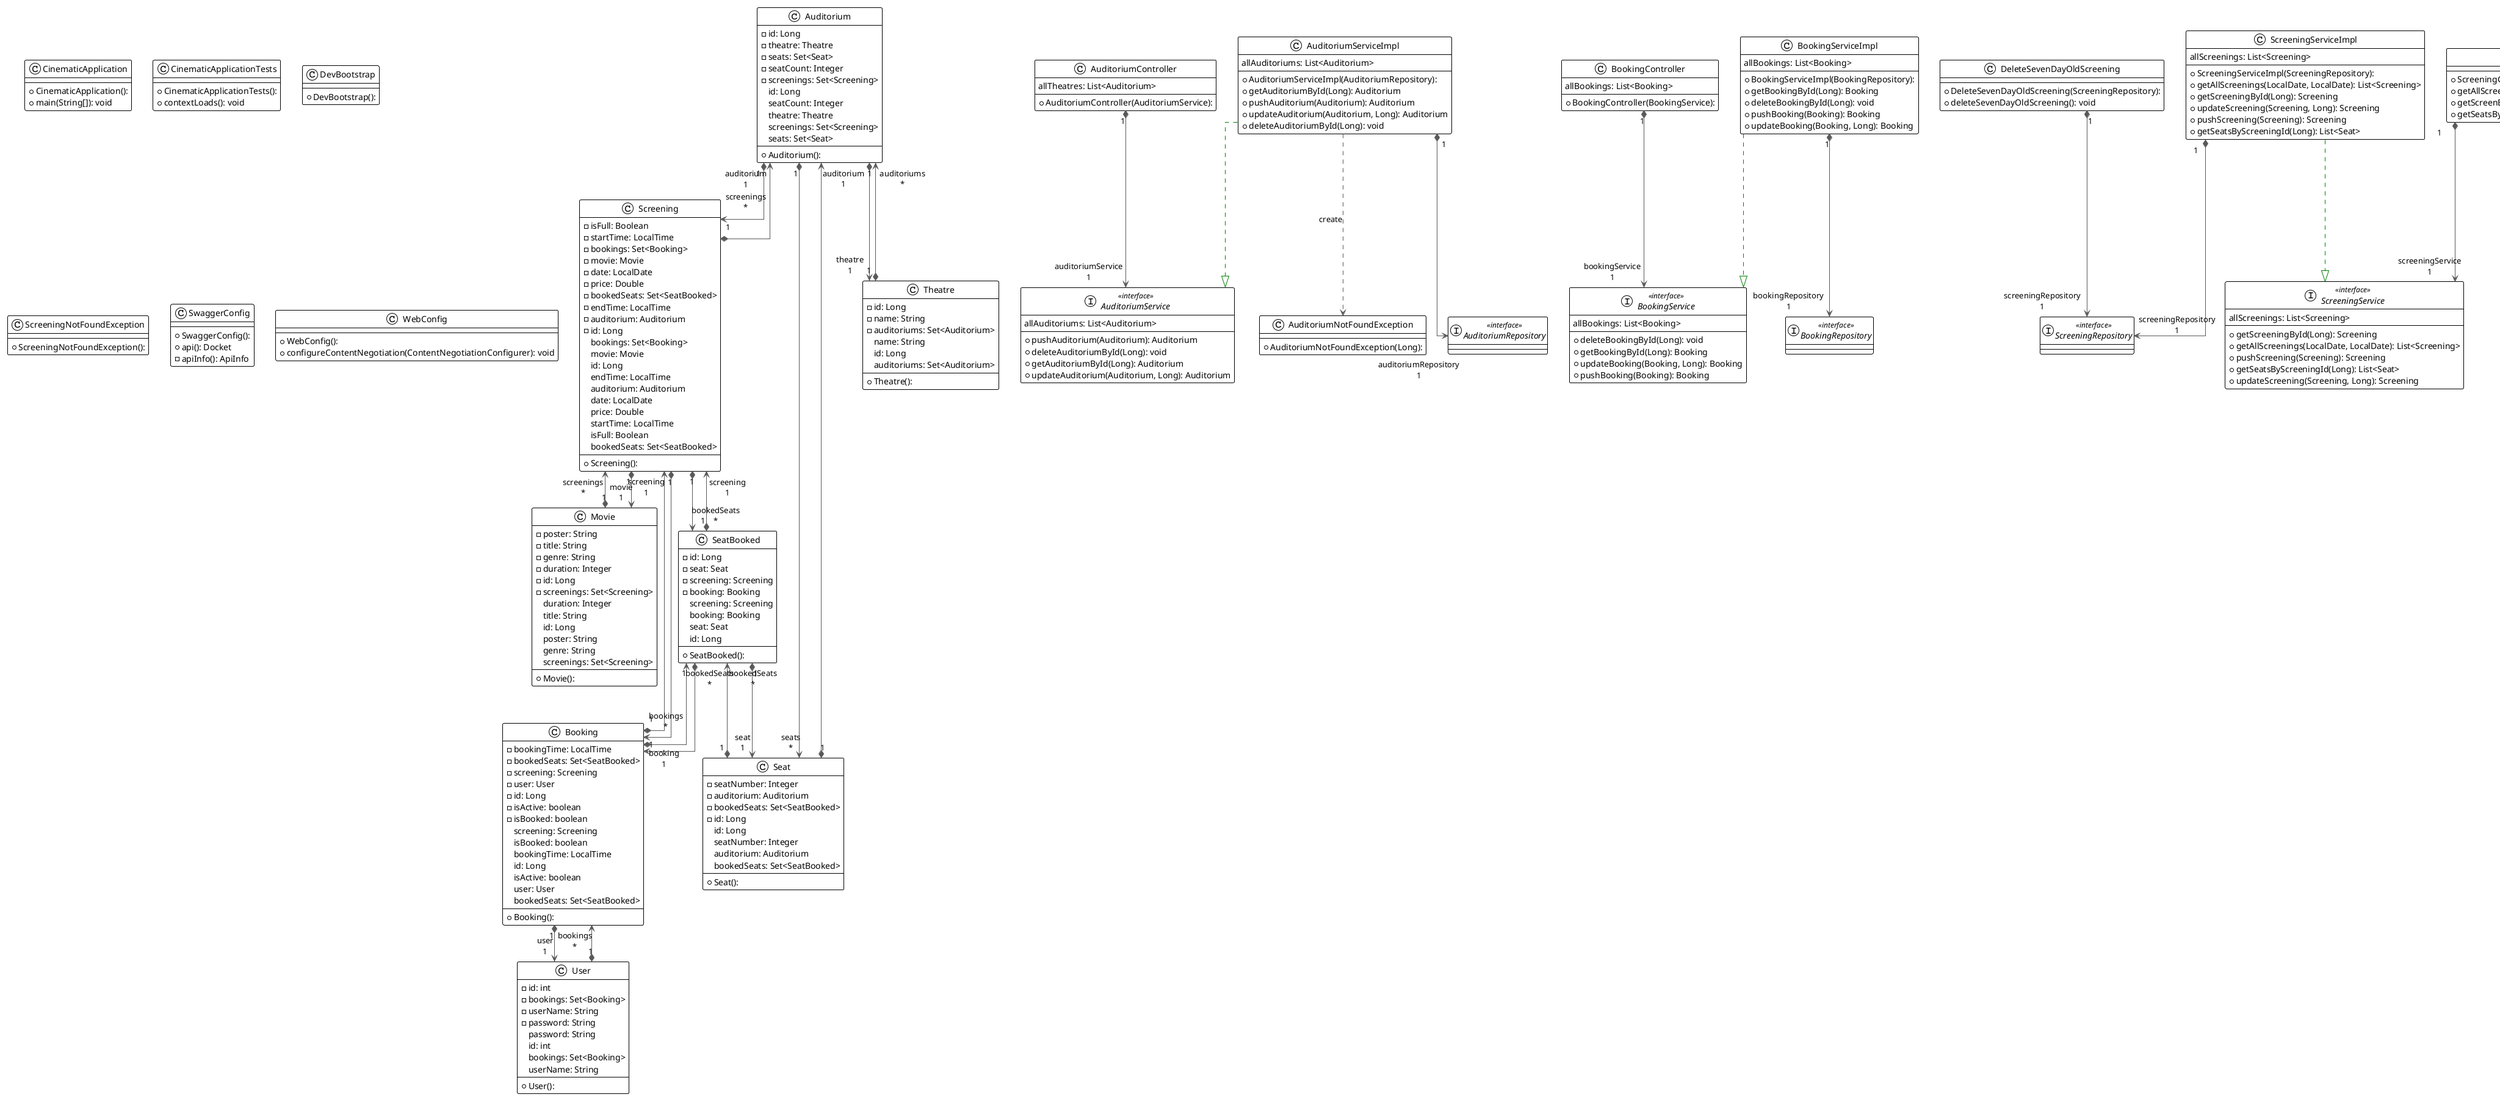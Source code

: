 @startuml

!theme plain
top to bottom direction
skinparam linetype ortho

class Auditorium {
  + Auditorium(): 
  - id: Long
  - theatre: Theatre
  - seats: Set<Seat>
  - seatCount: Integer
  - screenings: Set<Screening>
   id: Long
   seatCount: Integer
   theatre: Theatre
   screenings: Set<Screening>
   seats: Set<Seat>
}
class AuditoriumController {
  + AuditoriumController(AuditoriumService): 
   allTheatres: List<Auditorium>
}
class AuditoriumNotFoundException {
  + AuditoriumNotFoundException(Long): 
}
interface AuditoriumRepository << interface >>
interface AuditoriumService << interface >> {
  + pushAuditorium(Auditorium): Auditorium
  + deleteAuditoriumById(Long): void
  + getAuditoriumById(Long): Auditorium
  + updateAuditorium(Auditorium, Long): Auditorium
   allAuditoriums: List<Auditorium>
}
class AuditoriumServiceImpl {
  + AuditoriumServiceImpl(AuditoriumRepository): 
  + getAuditoriumById(Long): Auditorium
  + pushAuditorium(Auditorium): Auditorium
  + updateAuditorium(Auditorium, Long): Auditorium
  + deleteAuditoriumById(Long): void
   allAuditoriums: List<Auditorium>
}
class Booking {
  + Booking(): 
  - bookingTime: LocalTime
  - bookedSeats: Set<SeatBooked>
  - screening: Screening
  - user: User
  - id: Long
  - isActive: boolean
  - isBooked: boolean
   screening: Screening
   isBooked: boolean
   bookingTime: LocalTime
   id: Long
   isActive: boolean
   user: User
   bookedSeats: Set<SeatBooked>
}
class BookingController {
  + BookingController(BookingService): 
   allBookings: List<Booking>
}
interface BookingRepository << interface >>
interface BookingService << interface >> {
  + deleteBookingById(Long): void
  + getBookingById(Long): Booking
  + updateBooking(Booking, Long): Booking
  + pushBooking(Booking): Booking
   allBookings: List<Booking>
}
class BookingServiceImpl {
  + BookingServiceImpl(BookingRepository): 
  + getBookingById(Long): Booking
  + deleteBookingById(Long): void
  + pushBooking(Booking): Booking
  + updateBooking(Booking, Long): Booking
   allBookings: List<Booking>
}
class CinematicApplication {
  + CinematicApplication(): 
  + main(String[]): void
}
class CinematicApplicationTests {
  + CinematicApplicationTests(): 
  + contextLoads(): void
}
class DeleteSevenDayOldScreening {
  + DeleteSevenDayOldScreening(ScreeningRepository): 
  + deleteSevenDayOldScreening(): void
}
class DevBootstrap {
  + DevBootstrap(): 
}
class ErrorDetail {
  + ErrorDetail(Date, String, String): 
  - details: String
  - timestamp: Date
  - message: String
  + equals(Object): boolean
  # canEqual(Object): boolean
  + hashCode(): int
  + toString(): String
   details: String
   timestamp: Date
   message: String
}
class HousefullException {
  + HousefullException(): 
}
class Movie {
  + Movie(): 
  - poster: String
  - title: String
  - genre: String
  - duration: Integer
  - id: Long
  - screenings: Set<Screening>
   duration: Integer
   title: String
   id: Long
   poster: String
   genre: String
   screenings: Set<Screening>
}
class MovieController {
  + MovieController(MovieService): 
  + getAllScreeningByMovieId(Long): ResponseEntity<?>
  + getMovieById(Long): ResponseEntity<?>
  + addMovie(Movie): Movie
  + deleteMovieById(Long): ResponseEntity<?>
  + getAllMovies(Map<String, String>): ResponseEntity<?>
}
class MovieNotFoundException {
  + MovieNotFoundException(Long): 
}
interface MovieRepository << interface >>
interface MovieService << interface >> {
  + updateMovie(Movie, Long): Movie
  + deleteMovie(Long): void
  + getMovieById(Long): Movie
  + getAllScreeningByMovieIdAndDate(Long, LocalDate): List<Screening>
  + pushMovie(Movie): Movie
  + getAllScreeningByMovieId(Long): List<Screening>
   allMovies: List<Movie>
}
class MovieServiceImpl {
  + MovieServiceImpl(MovieRepository): 
  + deleteMovie(Long): void
  + pushMovie(Movie): Movie
  + getMovieById(Long): Movie
  + getAllScreeningByMovieId(Long): List<Screening>
  + updateMovie(Movie, Long): Movie
  + getAllScreeningByMovieIdAndDate(Long, LocalDate): List<Screening>
   allMovies: List<Movie>
}
class Screening {
  + Screening(): 
  - isFull: Boolean
  - startTime: LocalTime
  - bookings: Set<Booking>
  - movie: Movie
  - date: LocalDate
  - price: Double
  - bookedSeats: Set<SeatBooked>
  - endTime: LocalTime
  - auditorium: Auditorium
  - id: Long
   bookings: Set<Booking>
   movie: Movie
   id: Long
   endTime: LocalTime
   auditorium: Auditorium
   date: LocalDate
   price: Double
   startTime: LocalTime
   isFull: Boolean
   bookedSeats: Set<SeatBooked>
}
class ScreeningController {
  + ScreeningController(ScreeningService): 
  + getAllScreenings(Map<String, String>): ResponseEntity<?>
  + getScreenById(Long): ResponseEntity<?>
  + getSeatsByScreeningId(Long): ResponseEntity<?>
}
class ScreeningExceptionHandler {
  + ScreeningExceptionHandler(): 
  + handleHouseFullException(HousefullException, WebRequest): ResponseEntity<?>
}
class ScreeningNotFoundException {
  + ScreeningNotFoundException(): 
}
interface ScreeningRepository << interface >>
interface ScreeningService << interface >> {
  + getScreeningById(Long): Screening
  + getAllScreenings(LocalDate, LocalDate): List<Screening>
  + pushScreening(Screening): Screening
  + getSeatsByScreeningId(Long): List<Seat>
  + updateScreening(Screening, Long): Screening
   allScreenings: List<Screening>
}
class ScreeningServiceImpl {
  + ScreeningServiceImpl(ScreeningRepository): 
  + getAllScreenings(LocalDate, LocalDate): List<Screening>
  + getScreeningById(Long): Screening
  + updateScreening(Screening, Long): Screening
  + pushScreening(Screening): Screening
  + getSeatsByScreeningId(Long): List<Seat>
   allScreenings: List<Screening>
}
class Seat {
  + Seat(): 
  - seatNumber: Integer
  - auditorium: Auditorium
  - bookedSeats: Set<SeatBooked>
  - id: Long
   id: Long
   seatNumber: Integer
   auditorium: Auditorium
   bookedSeats: Set<SeatBooked>
}
class SeatBooked {
  + SeatBooked(): 
  - id: Long
  - seat: Seat
  - screening: Screening
  - booking: Booking
   screening: Screening
   booking: Booking
   seat: Seat
   id: Long
}
class SeatBookedController {
  + SeatBookedController(SeatBookedService): 
   allSeatBooked: List<SeatBooked>
}
interface SeatBookedRepository << interface >>
interface SeatBookedService << interface >> {
  + getSeatBookedById(Long): SeatBooked
  + updateSeatBooked(SeatBooked, Long): SeatBooked
  + pushSeatBooked(SeatBooked): SeatBooked
  + deleteSeatBookedById(Long): void
   allSeatBooked: List<SeatBooked>
}
class SeatBookedServiceImpl {
  + SeatBookedServiceImpl(SeatBookedRepository): 
  + getSeatBookedById(Long): SeatBooked
  + updateSeatBooked(SeatBooked, Long): SeatBooked
  + deleteSeatBookedById(Long): void
  + pushSeatBooked(SeatBooked): SeatBooked
   allSeatBooked: List<SeatBooked>
}
class SeatController {
  + SeatController(SeatService): 
   allSeats: List<Seat>
}
interface SeatRepository << interface >>
interface SeatService << interface >> {
  + getSeatById(Long): Seat
  + updateSeat(Seat, Long): Seat
  + pushSeat(Seat): Seat
  + deleteSeatById(Long): void
   allSeats: List<Seat>
}
class SeatServiceImpl {
  + SeatServiceImpl(SeatRepository): 
  + pushSeat(Seat): Seat
  + updateSeat(Seat, Long): Seat
  + deleteSeatById(Long): void
  + getSeatById(Long): Seat
   allSeats: List<Seat>
}
class SwaggerConfig {
  + SwaggerConfig(): 
  + api(): Docket
  - apiInfo(): ApiInfo
}
class Theatre {
  + Theatre(): 
  - id: Long
  - name: String
  - auditoriums: Set<Auditorium>
   name: String
   id: Long
   auditoriums: Set<Auditorium>
}
class TheatreController {
  + TheatreController(TheatreService): 
  + updateTheater(Theatre, long): Theatre
  + addTheater(Theatre): Theatre
   allTheatres: List<Theatre>
}
interface TheatreRepository << interface >>
interface TheatreService << interface >> {
  + pushTheatre(Theatre): Theatre
  + getTheatreById(Long): Theatre
  + updateTheatre(Theatre, Long): Theatre
  + deleteTheatreById(Long): void
   allTheatres: List<Theatre>
}
class TheatreServiceImpl {
  + TheatreServiceImpl(TheatreRepository): 
  + updateTheatre(Theatre, Long): Theatre
  + deleteTheatreById(Long): void
  + pushTheatre(Theatre): Theatre
  + getTheatreById(Long): Theatre
   allTheatres: List<Theatre>
}
class User {
  + User(): 
  - id: int
  - bookings: Set<Booking>
  - userName: String
  - password: String
   password: String
   id: int
   bookings: Set<Booking>
   userName: String
}
class UserController {
  + UserController(UserService): 
   allUsers: List<User>
}
interface UserRepository << interface >>
interface UserService << interface >> {
  + deleteUserById(Long): void
  + pushUser(User): User
  + updateUser(User, Long): User
  + getUserById(Long): User
   allUsers: List<User>
}
class UserServiceImpl {
  + UserServiceImpl(UserRepository): 
  + deleteUserById(Long): void
  + getUserById(Long): User
  + updateUser(User, Long): User
  + pushUser(User): User
   allUsers: List<User>
}
class WebConfig {
  + WebConfig(): 
  + configureContentNegotiation(ContentNegotiationConfigurer): void
}

Auditorium                  "1" *-[#595959,plain]-> "screenings\n*" Screening                   
Auditorium                  "1" *-[#595959,plain]-> "seats\n*" Seat                        
Auditorium                  "1" *-[#595959,plain]-> "theatre\n1" Theatre                     
AuditoriumController        "1" *-[#595959,plain]-> "auditoriumService\n1" AuditoriumService           
AuditoriumServiceImpl        -[#595959,dashed]->  AuditoriumNotFoundException : "«create»"
AuditoriumServiceImpl       "1" *-[#595959,plain]-> "auditoriumRepository\n1" AuditoriumRepository        
AuditoriumServiceImpl        -[#008200,dashed]-^  AuditoriumService           
Booking                     "1" *-[#595959,plain]-> "screening\n1" Screening                   
Booking                     "1" *-[#595959,plain]-> "bookedSeats\n*" SeatBooked                  
Booking                     "1" *-[#595959,plain]-> "user\n1" User                        
BookingController           "1" *-[#595959,plain]-> "bookingService\n1" BookingService              
BookingServiceImpl          "1" *-[#595959,plain]-> "bookingRepository\n1" BookingRepository           
BookingServiceImpl           -[#008200,dashed]-^  BookingService              
DeleteSevenDayOldScreening  "1" *-[#595959,plain]-> "screeningRepository\n1" ScreeningRepository         
Movie                       "1" *-[#595959,plain]-> "screenings\n*" Screening                   
MovieController             "1" *-[#595959,plain]-> "movieService\n1" MovieService                
MovieServiceImpl             -[#595959,dashed]->  MovieNotFoundException      : "«create»"
MovieServiceImpl            "1" *-[#595959,plain]-> "movieRepository\n1" MovieRepository             
MovieServiceImpl             -[#008200,dashed]-^  MovieService                
Screening                   "1" *-[#595959,plain]-> "auditorium\n1" Auditorium                  
Screening                   "1" *-[#595959,plain]-> "bookings\n*" Booking                     
Screening                   "1" *-[#595959,plain]-> "movie\n1" Movie                       
Screening                   "1" *-[#595959,plain]-> "bookedSeats\n*" SeatBooked                  
ScreeningController          -[#595959,dashed]->  HousefullException          : "«create»"
ScreeningController         "1" *-[#595959,plain]-> "screeningService\n1" ScreeningService            
ScreeningExceptionHandler    -[#595959,dashed]->  ErrorDetail                 : "«create»"
ScreeningServiceImpl        "1" *-[#595959,plain]-> "screeningRepository\n1" ScreeningRepository         
ScreeningServiceImpl         -[#008200,dashed]-^  ScreeningService            
Seat                        "1" *-[#595959,plain]-> "auditorium\n1" Auditorium                  
Seat                        "1" *-[#595959,plain]-> "bookedSeats\n*" SeatBooked                  
SeatBooked                  "1" *-[#595959,plain]-> "booking\n1" Booking                     
SeatBooked                  "1" *-[#595959,plain]-> "screening\n1" Screening                   
SeatBooked                  "1" *-[#595959,plain]-> "seat\n1" Seat                        
SeatBookedController        "1" *-[#595959,plain]-> "seatBookedService\n1" SeatBookedService           
SeatBookedServiceImpl       "1" *-[#595959,plain]-> "seatBookedRepository\n1" SeatBookedRepository        
SeatBookedServiceImpl        -[#008200,dashed]-^  SeatBookedService           
SeatController              "1" *-[#595959,plain]-> "seatService\n1" SeatService                 
SeatServiceImpl             "1" *-[#595959,plain]-> "seatRepository\n1" SeatRepository              
SeatServiceImpl              -[#008200,dashed]-^  SeatService                 
Theatre                     "1" *-[#595959,plain]-> "auditoriums\n*" Auditorium                  
TheatreController           "1" *-[#595959,plain]-> "theatreService\n1" TheatreService              
TheatreServiceImpl          "1" *-[#595959,plain]-> "theatreRepository\n1" TheatreRepository           
TheatreServiceImpl           -[#008200,dashed]-^  TheatreService              
User                        "1" *-[#595959,plain]-> "bookings\n*" Booking                     
UserController              "1" *-[#595959,plain]-> "userService\n1" UserService                 
UserServiceImpl             "1" *-[#595959,plain]-> "userRepository\n1" UserRepository              
UserServiceImpl              -[#008200,dashed]-^  UserService                 
@enduml
